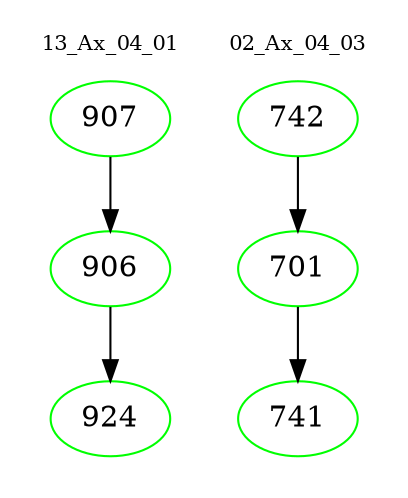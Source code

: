 digraph{
subgraph cluster_0 {
color = white
label = "13_Ax_04_01";
fontsize=10;
T0_907 [label="907", color="green"]
T0_907 -> T0_906 [color="black"]
T0_906 [label="906", color="green"]
T0_906 -> T0_924 [color="black"]
T0_924 [label="924", color="green"]
}
subgraph cluster_1 {
color = white
label = "02_Ax_04_03";
fontsize=10;
T1_742 [label="742", color="green"]
T1_742 -> T1_701 [color="black"]
T1_701 [label="701", color="green"]
T1_701 -> T1_741 [color="black"]
T1_741 [label="741", color="green"]
}
}
